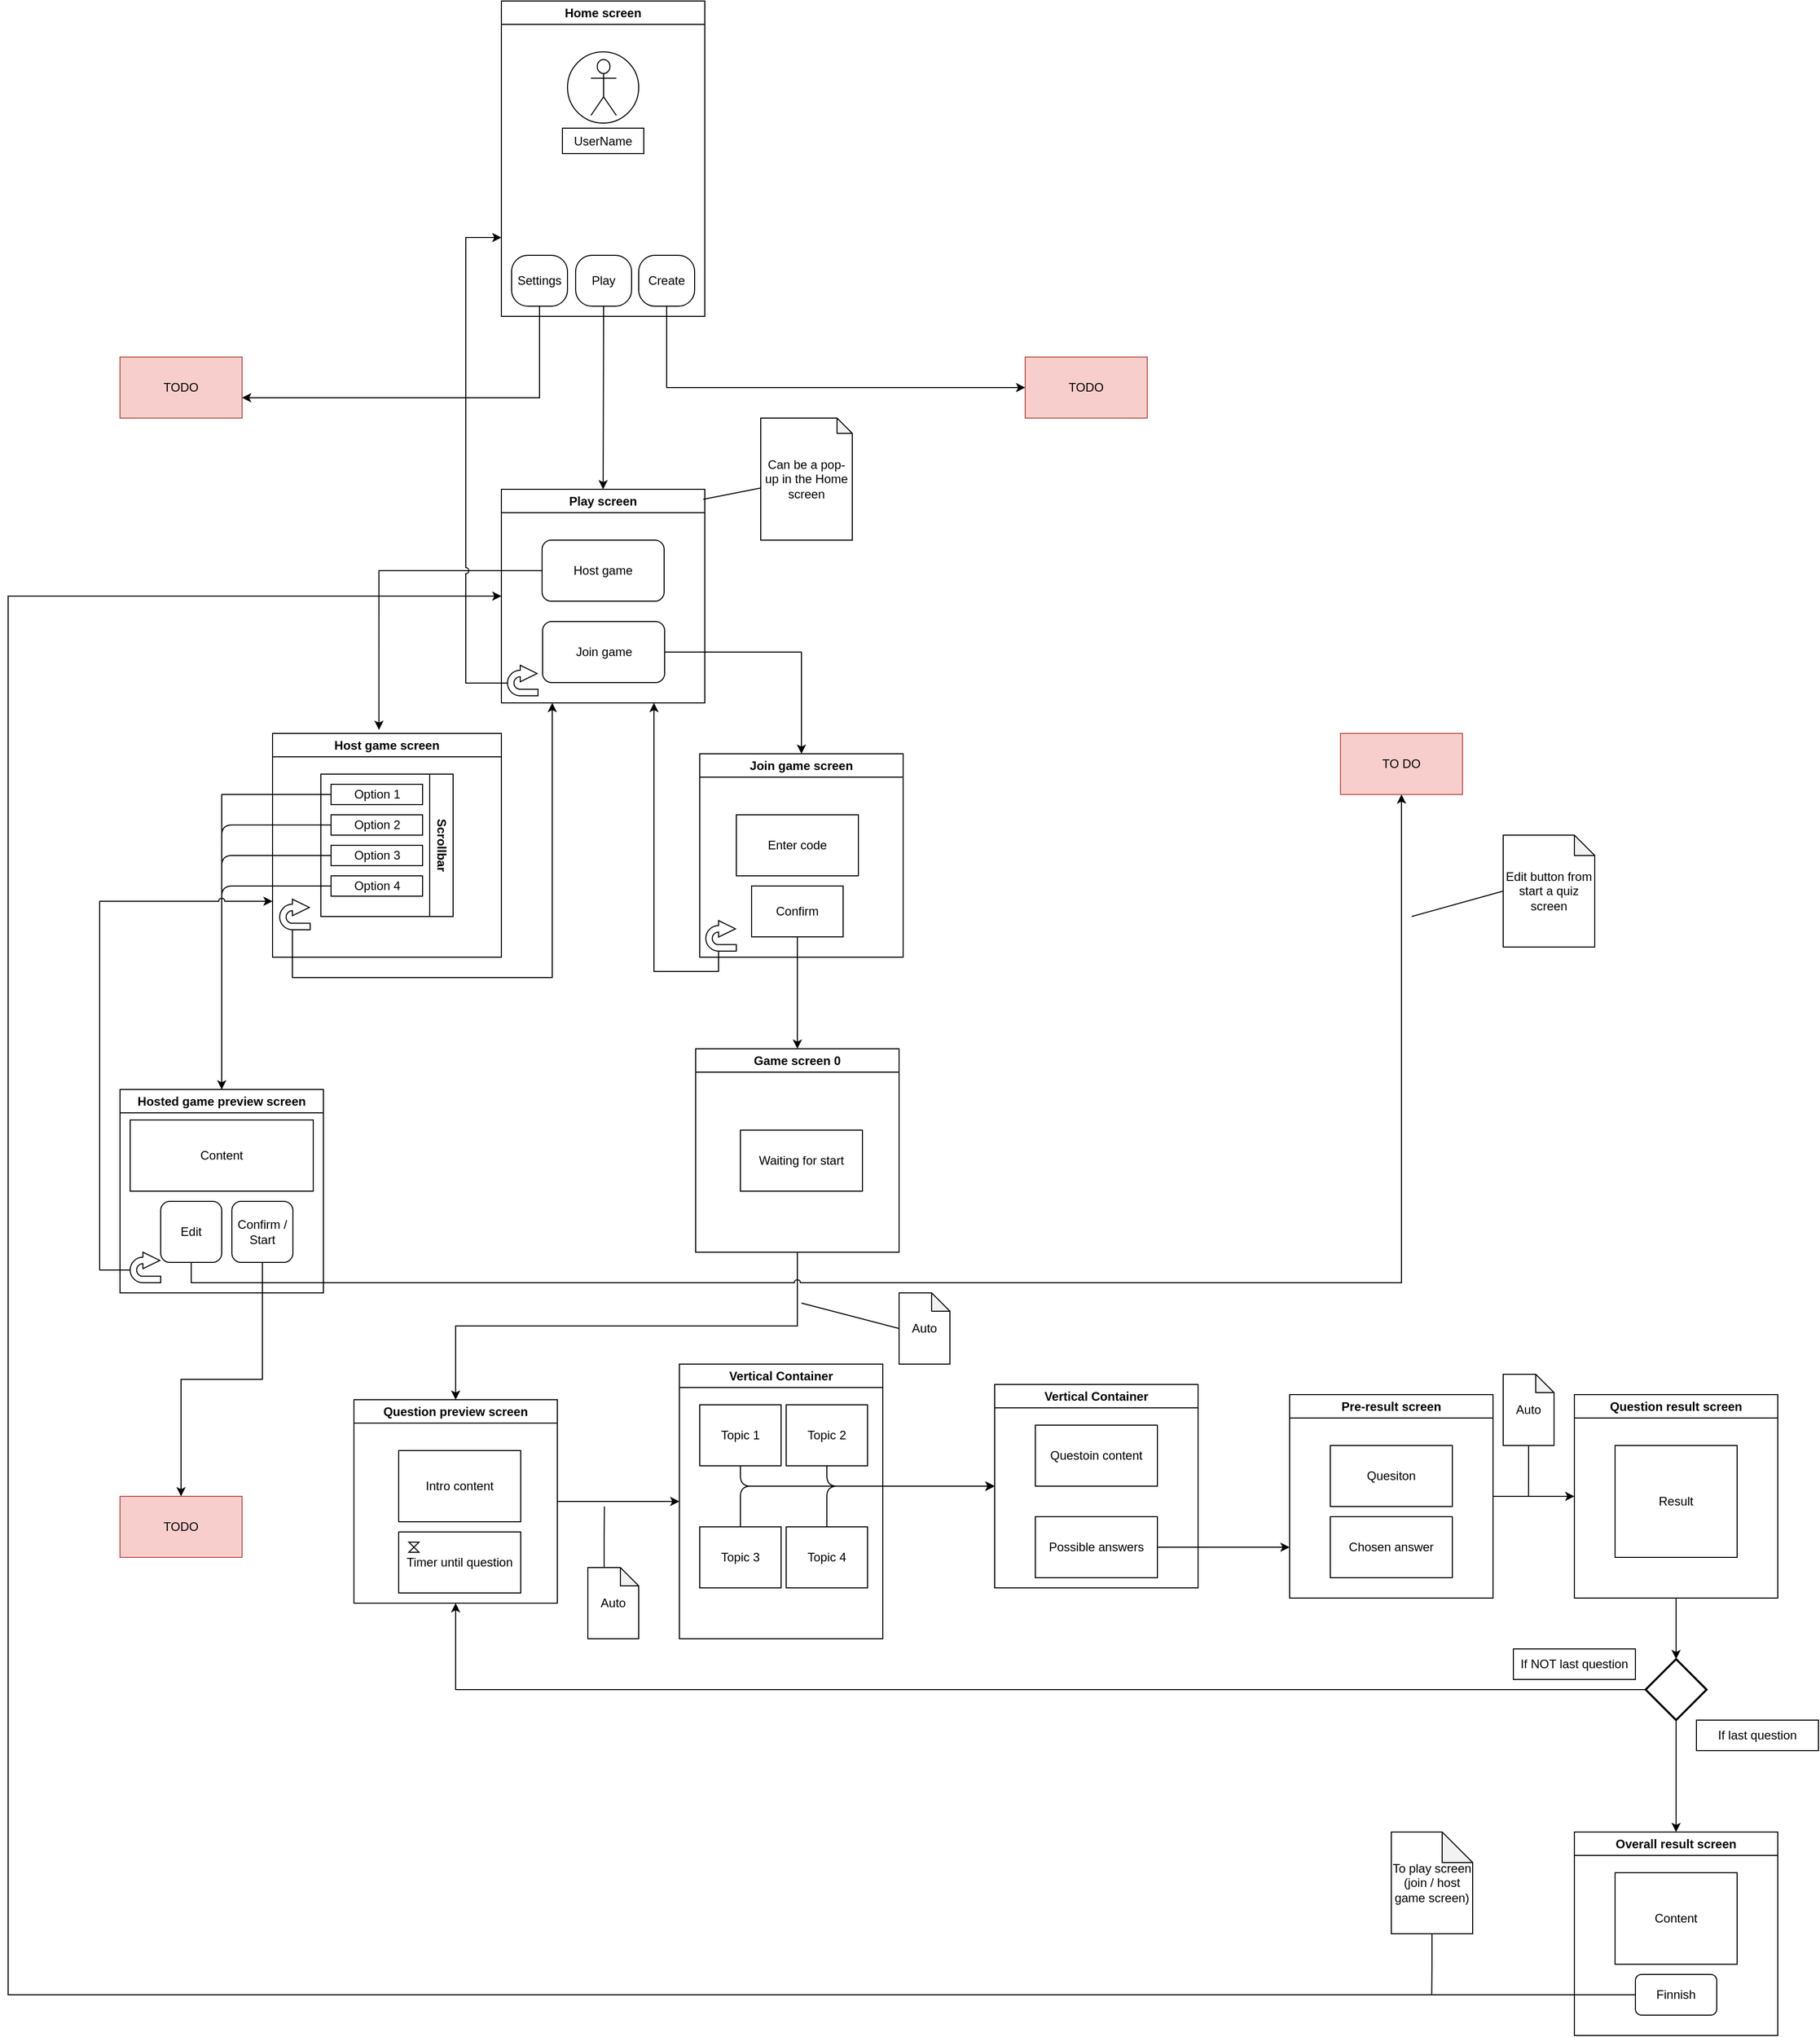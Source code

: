 <mxfile version="22.0.2" type="device">
  <diagram id="wFE0QG_FPsp0jaGvCLVb" name="APP navigation">
    <mxGraphModel dx="2056" dy="817" grid="1" gridSize="10" guides="1" tooltips="1" connect="1" arrows="1" fold="1" page="1" pageScale="1" pageWidth="850" pageHeight="1100" math="0" shadow="0">
      <root>
        <mxCell id="0" />
        <mxCell id="1" parent="0" />
        <mxCell id="n-mMuuMtZOQz2WrlE01w-2" value="Home screen" style="swimlane;whiteSpace=wrap;html=1;" parent="1" vertex="1">
          <mxGeometry x="325" y="130" width="200" height="310" as="geometry" />
        </mxCell>
        <mxCell id="n-mMuuMtZOQz2WrlE01w-3" value="" style="ellipse;whiteSpace=wrap;html=1;" parent="n-mMuuMtZOQz2WrlE01w-2" vertex="1">
          <mxGeometry x="65" y="50" width="70" height="70" as="geometry" />
        </mxCell>
        <mxCell id="n-mMuuMtZOQz2WrlE01w-4" value="UserName" style="rounded=0;whiteSpace=wrap;html=1;" parent="n-mMuuMtZOQz2WrlE01w-2" vertex="1">
          <mxGeometry x="60" y="125" width="80" height="25" as="geometry" />
        </mxCell>
        <mxCell id="n-mMuuMtZOQz2WrlE01w-5" value="" style="shape=umlActor;verticalLabelPosition=bottom;verticalAlign=top;html=1;outlineConnect=0;" parent="n-mMuuMtZOQz2WrlE01w-2" vertex="1">
          <mxGeometry x="88" y="57.5" width="25" height="55" as="geometry" />
        </mxCell>
        <mxCell id="n-mMuuMtZOQz2WrlE01w-6" value="Settings" style="rounded=1;whiteSpace=wrap;html=1;arcSize=32;" parent="n-mMuuMtZOQz2WrlE01w-2" vertex="1">
          <mxGeometry x="10" y="250" width="55" height="50" as="geometry" />
        </mxCell>
        <mxCell id="n-mMuuMtZOQz2WrlE01w-7" value="Play" style="rounded=1;whiteSpace=wrap;html=1;arcSize=32;" parent="n-mMuuMtZOQz2WrlE01w-2" vertex="1">
          <mxGeometry x="73" y="250" width="55" height="50" as="geometry" />
        </mxCell>
        <mxCell id="n-mMuuMtZOQz2WrlE01w-8" value="Create" style="rounded=1;whiteSpace=wrap;html=1;arcSize=32;" parent="n-mMuuMtZOQz2WrlE01w-2" vertex="1">
          <mxGeometry x="135" y="250" width="55" height="50" as="geometry" />
        </mxCell>
        <mxCell id="n-mMuuMtZOQz2WrlE01w-10" value="Play screen" style="swimlane;whiteSpace=wrap;html=1;" parent="1" vertex="1">
          <mxGeometry x="325" y="610" width="200" height="210" as="geometry">
            <mxRectangle x="325.5" y="600" width="110" height="30" as="alternateBounds" />
          </mxGeometry>
        </mxCell>
        <mxCell id="n-mMuuMtZOQz2WrlE01w-15" value="Host game" style="rounded=1;whiteSpace=wrap;html=1;" parent="n-mMuuMtZOQz2WrlE01w-10" vertex="1">
          <mxGeometry x="40" y="50" width="120" height="60" as="geometry" />
        </mxCell>
        <mxCell id="n-mMuuMtZOQz2WrlE01w-16" value="Join game" style="rounded=1;whiteSpace=wrap;html=1;" parent="n-mMuuMtZOQz2WrlE01w-10" vertex="1">
          <mxGeometry x="40.5" y="130" width="120" height="60" as="geometry" />
        </mxCell>
        <mxCell id="n-mMuuMtZOQz2WrlE01w-34" value="" style="html=1;shadow=0;dashed=0;align=center;verticalAlign=middle;shape=mxgraph.arrows2.uTurnArrow;dy=3.17;arrowHead=16.2;dx2=16.61;rotation=0;" parent="n-mMuuMtZOQz2WrlE01w-10" vertex="1">
          <mxGeometry x="6" y="173" width="30" height="30" as="geometry" />
        </mxCell>
        <mxCell id="n-mMuuMtZOQz2WrlE01w-9" style="edgeStyle=orthogonalEdgeStyle;rounded=0;orthogonalLoop=1;jettySize=auto;html=1;exitX=0.5;exitY=1;exitDx=0;exitDy=0;entryX=0.5;entryY=0;entryDx=0;entryDy=0;jumpStyle=arc;" parent="1" source="n-mMuuMtZOQz2WrlE01w-7" target="n-mMuuMtZOQz2WrlE01w-10" edge="1">
          <mxGeometry relative="1" as="geometry">
            <mxPoint x="425.586" y="590" as="targetPoint" />
          </mxGeometry>
        </mxCell>
        <mxCell id="n-mMuuMtZOQz2WrlE01w-12" style="orthogonalLoop=1;jettySize=auto;html=1;entryX=0.992;entryY=0.047;entryDx=0;entryDy=0;entryPerimeter=0;rounded=0;endArrow=none;endFill=0;" parent="1" source="n-mMuuMtZOQz2WrlE01w-11" target="n-mMuuMtZOQz2WrlE01w-10" edge="1">
          <mxGeometry relative="1" as="geometry" />
        </mxCell>
        <mxCell id="n-mMuuMtZOQz2WrlE01w-11" value="Can be a pop-up in the Home screen" style="shape=note;whiteSpace=wrap;html=1;backgroundOutline=1;darkOpacity=0.05;size=15;" parent="1" vertex="1">
          <mxGeometry x="580" y="540" width="90" height="120" as="geometry" />
        </mxCell>
        <mxCell id="n-mMuuMtZOQz2WrlE01w-19" value="Host game screen" style="swimlane;whiteSpace=wrap;html=1;" parent="1" vertex="1">
          <mxGeometry x="100" y="850" width="225" height="220" as="geometry" />
        </mxCell>
        <mxCell id="n-mMuuMtZOQz2WrlE01w-27" value="Scrollbar" style="swimlane;horizontal=0;whiteSpace=wrap;html=1;rotation=-180;" parent="n-mMuuMtZOQz2WrlE01w-19" vertex="1">
          <mxGeometry x="47.5" y="40" width="130" height="140" as="geometry" />
        </mxCell>
        <mxCell id="n-mMuuMtZOQz2WrlE01w-30" value="Option 1" style="rounded=0;whiteSpace=wrap;html=1;" parent="n-mMuuMtZOQz2WrlE01w-27" vertex="1">
          <mxGeometry x="10" y="10" width="90" height="20" as="geometry" />
        </mxCell>
        <mxCell id="n-mMuuMtZOQz2WrlE01w-31" value="Option 2" style="rounded=0;whiteSpace=wrap;html=1;" parent="n-mMuuMtZOQz2WrlE01w-27" vertex="1">
          <mxGeometry x="10" y="40" width="90" height="20" as="geometry" />
        </mxCell>
        <mxCell id="n-mMuuMtZOQz2WrlE01w-32" value="Option 3" style="rounded=0;whiteSpace=wrap;html=1;" parent="n-mMuuMtZOQz2WrlE01w-27" vertex="1">
          <mxGeometry x="10" y="70" width="90" height="20" as="geometry" />
        </mxCell>
        <mxCell id="n-mMuuMtZOQz2WrlE01w-33" value="Option 4" style="rounded=0;whiteSpace=wrap;html=1;" parent="n-mMuuMtZOQz2WrlE01w-27" vertex="1">
          <mxGeometry x="10" y="100" width="90" height="20" as="geometry" />
        </mxCell>
        <mxCell id="n-mMuuMtZOQz2WrlE01w-37" value="" style="html=1;shadow=0;dashed=0;align=center;verticalAlign=middle;shape=mxgraph.arrows2.uTurnArrow;dy=3.17;arrowHead=16.2;dx2=16.61;rotation=0;" parent="n-mMuuMtZOQz2WrlE01w-19" vertex="1">
          <mxGeometry x="7" y="163" width="30" height="30" as="geometry" />
        </mxCell>
        <mxCell id="n-mMuuMtZOQz2WrlE01w-18" style="edgeStyle=orthogonalEdgeStyle;rounded=0;orthogonalLoop=1;jettySize=auto;html=1;exitX=0;exitY=0.5;exitDx=0;exitDy=0;entryX=0.465;entryY=-0.016;entryDx=0;entryDy=0;entryPerimeter=0;jumpStyle=arc;" parent="1" source="n-mMuuMtZOQz2WrlE01w-15" target="n-mMuuMtZOQz2WrlE01w-19" edge="1">
          <mxGeometry relative="1" as="geometry">
            <mxPoint x="290" y="890" as="targetPoint" />
          </mxGeometry>
        </mxCell>
        <mxCell id="n-mMuuMtZOQz2WrlE01w-20" value="Join game screen" style="swimlane;whiteSpace=wrap;html=1;" parent="1" vertex="1">
          <mxGeometry x="520" y="870" width="200" height="200" as="geometry" />
        </mxCell>
        <mxCell id="n-mMuuMtZOQz2WrlE01w-43" value="" style="html=1;shadow=0;dashed=0;align=center;verticalAlign=middle;shape=mxgraph.arrows2.uTurnArrow;dy=3.17;arrowHead=16.2;dx2=16.61;rotation=0;" parent="n-mMuuMtZOQz2WrlE01w-20" vertex="1">
          <mxGeometry x="6" y="164" width="30" height="30" as="geometry" />
        </mxCell>
        <mxCell id="n-mMuuMtZOQz2WrlE01w-57" value="Enter code" style="rounded=0;whiteSpace=wrap;html=1;" parent="n-mMuuMtZOQz2WrlE01w-20" vertex="1">
          <mxGeometry x="36" y="60" width="120" height="60" as="geometry" />
        </mxCell>
        <mxCell id="n-mMuuMtZOQz2WrlE01w-58" value="Confirm" style="rounded=1;whiteSpace=wrap;html=1;arcSize=0;" parent="n-mMuuMtZOQz2WrlE01w-20" vertex="1">
          <mxGeometry x="51" y="130" width="90" height="50" as="geometry" />
        </mxCell>
        <mxCell id="n-mMuuMtZOQz2WrlE01w-17" style="edgeStyle=orthogonalEdgeStyle;rounded=0;orthogonalLoop=1;jettySize=auto;html=1;exitX=1;exitY=0.5;exitDx=0;exitDy=0;entryX=0.5;entryY=0;entryDx=0;entryDy=0;" parent="1" source="n-mMuuMtZOQz2WrlE01w-16" target="n-mMuuMtZOQz2WrlE01w-20" edge="1">
          <mxGeometry relative="1" as="geometry">
            <mxPoint x="560" y="880" as="targetPoint" />
          </mxGeometry>
        </mxCell>
        <mxCell id="n-mMuuMtZOQz2WrlE01w-38" style="edgeStyle=orthogonalEdgeStyle;rounded=0;orthogonalLoop=1;jettySize=auto;html=1;exitX=0;exitY=0;exitDx=0;exitDy=17.465;exitPerimeter=0;entryX=0;entryY=0.75;entryDx=0;entryDy=0;jumpStyle=arc;" parent="1" source="n-mMuuMtZOQz2WrlE01w-34" target="n-mMuuMtZOQz2WrlE01w-2" edge="1">
          <mxGeometry relative="1" as="geometry">
            <mxPoint x="330" y="410" as="targetPoint" />
            <Array as="points">
              <mxPoint x="290" y="801" />
              <mxPoint x="290" y="363" />
            </Array>
          </mxGeometry>
        </mxCell>
        <mxCell id="n-mMuuMtZOQz2WrlE01w-42" style="edgeStyle=orthogonalEdgeStyle;rounded=0;orthogonalLoop=1;jettySize=auto;html=1;entryX=0.25;entryY=1;entryDx=0;entryDy=0;exitX=0;exitY=0;exitDx=12.535;exitDy=30;exitPerimeter=0;" parent="1" source="n-mMuuMtZOQz2WrlE01w-37" target="n-mMuuMtZOQz2WrlE01w-10" edge="1">
          <mxGeometry relative="1" as="geometry">
            <Array as="points">
              <mxPoint x="119" y="1090" />
              <mxPoint x="375" y="1090" />
            </Array>
          </mxGeometry>
        </mxCell>
        <mxCell id="n-mMuuMtZOQz2WrlE01w-44" style="edgeStyle=orthogonalEdgeStyle;rounded=0;orthogonalLoop=1;jettySize=auto;html=1;exitX=0;exitY=0;exitDx=12.535;exitDy=30;exitPerimeter=0;entryX=0.75;entryY=1;entryDx=0;entryDy=0;" parent="1" source="n-mMuuMtZOQz2WrlE01w-43" target="n-mMuuMtZOQz2WrlE01w-10" edge="1">
          <mxGeometry relative="1" as="geometry" />
        </mxCell>
        <mxCell id="n-mMuuMtZOQz2WrlE01w-49" value="Hosted game preview screen" style="swimlane;whiteSpace=wrap;html=1;" parent="1" vertex="1">
          <mxGeometry x="-50" y="1200" width="200" height="200" as="geometry" />
        </mxCell>
        <mxCell id="n-mMuuMtZOQz2WrlE01w-50" value="Content" style="rounded=0;whiteSpace=wrap;html=1;" parent="n-mMuuMtZOQz2WrlE01w-49" vertex="1">
          <mxGeometry x="10" y="30" width="180" height="70" as="geometry" />
        </mxCell>
        <mxCell id="n-mMuuMtZOQz2WrlE01w-51" value="Confirm / Start" style="rounded=1;whiteSpace=wrap;html=1;" parent="n-mMuuMtZOQz2WrlE01w-49" vertex="1">
          <mxGeometry x="110" y="110" width="60" height="60" as="geometry" />
        </mxCell>
        <mxCell id="n-mMuuMtZOQz2WrlE01w-52" value="" style="html=1;shadow=0;dashed=0;align=center;verticalAlign=middle;shape=mxgraph.arrows2.uTurnArrow;dy=3.17;arrowHead=16.2;dx2=16.61;rotation=0;" parent="n-mMuuMtZOQz2WrlE01w-49" vertex="1">
          <mxGeometry x="10" y="160" width="30" height="30" as="geometry" />
        </mxCell>
        <mxCell id="n-mMuuMtZOQz2WrlE01w-59" value="Edit" style="rounded=1;whiteSpace=wrap;html=1;" parent="n-mMuuMtZOQz2WrlE01w-49" vertex="1">
          <mxGeometry x="40" y="110" width="60" height="60" as="geometry" />
        </mxCell>
        <mxCell id="n-mMuuMtZOQz2WrlE01w-45" style="edgeStyle=orthogonalEdgeStyle;rounded=0;orthogonalLoop=1;jettySize=auto;html=1;exitX=0;exitY=0.5;exitDx=0;exitDy=0;entryX=0.5;entryY=0;entryDx=0;entryDy=0;jumpStyle=none;" parent="1" source="n-mMuuMtZOQz2WrlE01w-30" target="n-mMuuMtZOQz2WrlE01w-49" edge="1">
          <mxGeometry relative="1" as="geometry">
            <mxPoint x="40.0" y="1190" as="targetPoint" />
          </mxGeometry>
        </mxCell>
        <mxCell id="n-mMuuMtZOQz2WrlE01w-53" style="edgeStyle=orthogonalEdgeStyle;rounded=0;orthogonalLoop=1;jettySize=auto;html=1;exitX=0;exitY=0;exitDx=0;exitDy=17.465;exitPerimeter=0;jumpStyle=arc;entryX=0;entryY=0.75;entryDx=0;entryDy=0;" parent="1" source="n-mMuuMtZOQz2WrlE01w-52" target="n-mMuuMtZOQz2WrlE01w-19" edge="1">
          <mxGeometry relative="1" as="geometry">
            <mxPoint x="100" y="1020" as="targetPoint" />
            <Array as="points">
              <mxPoint x="-70" y="1378" />
              <mxPoint x="-70" y="1015" />
            </Array>
          </mxGeometry>
        </mxCell>
        <mxCell id="n-mMuuMtZOQz2WrlE01w-62" style="rounded=0;orthogonalLoop=1;jettySize=auto;html=1;exitX=0;exitY=0.5;exitDx=0;exitDy=0;exitPerimeter=0;endArrow=none;endFill=0;" parent="1" source="n-mMuuMtZOQz2WrlE01w-61" edge="1">
          <mxGeometry relative="1" as="geometry">
            <mxPoint x="1220" y="1030" as="targetPoint" />
          </mxGeometry>
        </mxCell>
        <mxCell id="n-mMuuMtZOQz2WrlE01w-61" value="Edit button from start a quiz screen" style="shape=note;whiteSpace=wrap;html=1;backgroundOutline=1;darkOpacity=0.05;size=20;" parent="1" vertex="1">
          <mxGeometry x="1310" y="950" width="90" height="110" as="geometry" />
        </mxCell>
        <mxCell id="n-mMuuMtZOQz2WrlE01w-66" style="edgeStyle=orthogonalEdgeStyle;rounded=0;orthogonalLoop=1;jettySize=auto;html=1;exitX=0.5;exitY=1;exitDx=0;exitDy=0;jumpStyle=arc;entryX=0.5;entryY=0;entryDx=0;entryDy=0;" parent="1" source="n-mMuuMtZOQz2WrlE01w-64" target="n-mMuuMtZOQz2WrlE01w-101" edge="1">
          <mxGeometry relative="1" as="geometry">
            <mxPoint x="616.333" y="1520" as="targetPoint" />
          </mxGeometry>
        </mxCell>
        <mxCell id="n-mMuuMtZOQz2WrlE01w-64" value="Game screen 0" style="swimlane;whiteSpace=wrap;html=1;" parent="1" vertex="1">
          <mxGeometry x="516" y="1160" width="200" height="200" as="geometry" />
        </mxCell>
        <mxCell id="n-mMuuMtZOQz2WrlE01w-65" value="Waiting for start" style="rounded=0;whiteSpace=wrap;html=1;" parent="n-mMuuMtZOQz2WrlE01w-64" vertex="1">
          <mxGeometry x="44" y="80" width="120" height="60" as="geometry" />
        </mxCell>
        <mxCell id="n-mMuuMtZOQz2WrlE01w-63" style="edgeStyle=orthogonalEdgeStyle;rounded=0;orthogonalLoop=1;jettySize=auto;html=1;exitX=0.5;exitY=1;exitDx=0;exitDy=0;entryX=0.5;entryY=0;entryDx=0;entryDy=0;" parent="1" source="n-mMuuMtZOQz2WrlE01w-58" target="n-mMuuMtZOQz2WrlE01w-64" edge="1">
          <mxGeometry relative="1" as="geometry">
            <mxPoint x="616.333" y="1170" as="targetPoint" />
          </mxGeometry>
        </mxCell>
        <mxCell id="n-mMuuMtZOQz2WrlE01w-68" value="Vertical Container" style="swimlane;whiteSpace=wrap;html=1;" parent="1" vertex="1">
          <mxGeometry x="810" y="1490" width="200" height="200" as="geometry" />
        </mxCell>
        <mxCell id="n-mMuuMtZOQz2WrlE01w-76" value="Questoin content" style="rounded=0;whiteSpace=wrap;html=1;" parent="n-mMuuMtZOQz2WrlE01w-68" vertex="1">
          <mxGeometry x="40" y="40" width="120" height="60" as="geometry" />
        </mxCell>
        <mxCell id="n-mMuuMtZOQz2WrlE01w-77" value="Possible answers" style="rounded=0;whiteSpace=wrap;html=1;" parent="n-mMuuMtZOQz2WrlE01w-68" vertex="1">
          <mxGeometry x="40" y="130" width="120" height="60" as="geometry" />
        </mxCell>
        <mxCell id="n-mMuuMtZOQz2WrlE01w-84" style="edgeStyle=orthogonalEdgeStyle;rounded=0;orthogonalLoop=1;jettySize=auto;html=1;exitX=1;exitY=0.5;exitDx=0;exitDy=0;entryX=0;entryY=0.5;entryDx=0;entryDy=0;" parent="1" source="n-mMuuMtZOQz2WrlE01w-79" target="n-mMuuMtZOQz2WrlE01w-82" edge="1">
          <mxGeometry relative="1" as="geometry" />
        </mxCell>
        <mxCell id="n-mMuuMtZOQz2WrlE01w-79" value="Pre-result screen" style="swimlane;whiteSpace=wrap;html=1;" parent="1" vertex="1">
          <mxGeometry x="1100" y="1500" width="200" height="200" as="geometry" />
        </mxCell>
        <mxCell id="n-mMuuMtZOQz2WrlE01w-80" value="Quesiton" style="rounded=0;whiteSpace=wrap;html=1;" parent="n-mMuuMtZOQz2WrlE01w-79" vertex="1">
          <mxGeometry x="40" y="50" width="120" height="60" as="geometry" />
        </mxCell>
        <mxCell id="n-mMuuMtZOQz2WrlE01w-81" value="Chosen answer" style="rounded=0;whiteSpace=wrap;html=1;" parent="n-mMuuMtZOQz2WrlE01w-79" vertex="1">
          <mxGeometry x="40" y="120" width="120" height="60" as="geometry" />
        </mxCell>
        <mxCell id="n-mMuuMtZOQz2WrlE01w-78" style="edgeStyle=orthogonalEdgeStyle;rounded=0;orthogonalLoop=1;jettySize=auto;html=1;exitX=1;exitY=0.5;exitDx=0;exitDy=0;entryX=0;entryY=0.75;entryDx=0;entryDy=0;" parent="1" source="n-mMuuMtZOQz2WrlE01w-77" target="n-mMuuMtZOQz2WrlE01w-79" edge="1">
          <mxGeometry relative="1" as="geometry">
            <mxPoint x="1110" y="1650" as="targetPoint" />
          </mxGeometry>
        </mxCell>
        <mxCell id="n-mMuuMtZOQz2WrlE01w-85" style="edgeStyle=orthogonalEdgeStyle;rounded=0;orthogonalLoop=1;jettySize=auto;html=1;entryX=0.5;entryY=1;entryDx=0;entryDy=0;exitX=0;exitY=0.5;exitDx=0;exitDy=0;exitPerimeter=0;" parent="1" source="n-mMuuMtZOQz2WrlE01w-110" target="n-mMuuMtZOQz2WrlE01w-101" edge="1">
          <mxGeometry relative="1" as="geometry">
            <mxPoint x="1290" y="1780" as="sourcePoint" />
            <mxPoint x="420" y="1860" as="targetPoint" />
            <Array as="points">
              <mxPoint x="280" y="1790" />
            </Array>
          </mxGeometry>
        </mxCell>
        <mxCell id="n-mMuuMtZOQz2WrlE01w-111" style="edgeStyle=orthogonalEdgeStyle;rounded=0;orthogonalLoop=1;jettySize=auto;html=1;exitX=0.5;exitY=1;exitDx=0;exitDy=0;entryX=0.5;entryY=0;entryDx=0;entryDy=0;entryPerimeter=0;" parent="1" source="n-mMuuMtZOQz2WrlE01w-82" target="n-mMuuMtZOQz2WrlE01w-110" edge="1">
          <mxGeometry relative="1" as="geometry" />
        </mxCell>
        <mxCell id="n-mMuuMtZOQz2WrlE01w-82" value="Question result screen" style="swimlane;whiteSpace=wrap;html=1;" parent="1" vertex="1">
          <mxGeometry x="1380" y="1500" width="200" height="200" as="geometry" />
        </mxCell>
        <mxCell id="n-mMuuMtZOQz2WrlE01w-83" value="Result" style="rounded=0;whiteSpace=wrap;html=1;" parent="n-mMuuMtZOQz2WrlE01w-82" vertex="1">
          <mxGeometry x="40" y="50" width="120" height="110" as="geometry" />
        </mxCell>
        <mxCell id="n-mMuuMtZOQz2WrlE01w-87" style="rounded=0;orthogonalLoop=1;jettySize=auto;html=1;exitX=0;exitY=0.5;exitDx=0;exitDy=0;exitPerimeter=0;endArrow=none;endFill=0;" parent="1" source="n-mMuuMtZOQz2WrlE01w-86" edge="1">
          <mxGeometry relative="1" as="geometry">
            <mxPoint x="620" y="1410" as="targetPoint" />
          </mxGeometry>
        </mxCell>
        <mxCell id="n-mMuuMtZOQz2WrlE01w-86" value="Auto" style="shape=note;whiteSpace=wrap;html=1;backgroundOutline=1;darkOpacity=0.05;size=18;" parent="1" vertex="1">
          <mxGeometry x="716" y="1400" width="50" height="70" as="geometry" />
        </mxCell>
        <mxCell id="n-mMuuMtZOQz2WrlE01w-108" style="edgeStyle=orthogonalEdgeStyle;rounded=0;orthogonalLoop=1;jettySize=auto;html=1;exitX=0;exitY=0;exitDx=16;exitDy=0;exitPerimeter=0;endArrow=none;endFill=0;" parent="1" source="n-mMuuMtZOQz2WrlE01w-88" edge="1">
          <mxGeometry relative="1" as="geometry">
            <mxPoint x="426.261" y="1610" as="targetPoint" />
          </mxGeometry>
        </mxCell>
        <mxCell id="n-mMuuMtZOQz2WrlE01w-88" value="Auto" style="shape=note;whiteSpace=wrap;html=1;backgroundOutline=1;darkOpacity=0.05;size=18;" parent="1" vertex="1">
          <mxGeometry x="410" y="1670" width="50" height="70" as="geometry" />
        </mxCell>
        <mxCell id="n-mMuuMtZOQz2WrlE01w-91" style="edgeStyle=orthogonalEdgeStyle;rounded=0;orthogonalLoop=1;jettySize=auto;html=1;exitX=0.5;exitY=1;exitDx=0;exitDy=0;exitPerimeter=0;endArrow=none;endFill=0;" parent="1" source="n-mMuuMtZOQz2WrlE01w-90" edge="1">
          <mxGeometry relative="1" as="geometry">
            <mxPoint x="1334.957" y="1600" as="targetPoint" />
          </mxGeometry>
        </mxCell>
        <mxCell id="n-mMuuMtZOQz2WrlE01w-90" value="Auto" style="shape=note;whiteSpace=wrap;html=1;backgroundOutline=1;darkOpacity=0.05;size=18;" parent="1" vertex="1">
          <mxGeometry x="1310" y="1480" width="50" height="70" as="geometry" />
        </mxCell>
        <mxCell id="n-mMuuMtZOQz2WrlE01w-92" value="Vertical Container" style="swimlane;whiteSpace=wrap;html=1;" parent="1" vertex="1">
          <mxGeometry x="500" y="1470" width="200" height="270" as="geometry" />
        </mxCell>
        <mxCell id="n-mMuuMtZOQz2WrlE01w-93" value="Topic 1" style="rounded=0;whiteSpace=wrap;html=1;" parent="n-mMuuMtZOQz2WrlE01w-92" vertex="1">
          <mxGeometry x="20" y="40" width="80" height="60" as="geometry" />
        </mxCell>
        <mxCell id="n-mMuuMtZOQz2WrlE01w-94" value="Topic 2" style="rounded=0;whiteSpace=wrap;html=1;" parent="n-mMuuMtZOQz2WrlE01w-92" vertex="1">
          <mxGeometry x="105" y="40" width="80" height="60" as="geometry" />
        </mxCell>
        <mxCell id="n-mMuuMtZOQz2WrlE01w-95" value="Topic 3" style="rounded=0;whiteSpace=wrap;html=1;" parent="n-mMuuMtZOQz2WrlE01w-92" vertex="1">
          <mxGeometry x="20" y="160" width="80" height="60" as="geometry" />
        </mxCell>
        <mxCell id="n-mMuuMtZOQz2WrlE01w-96" value="Topic 4" style="rounded=0;whiteSpace=wrap;html=1;" parent="n-mMuuMtZOQz2WrlE01w-92" vertex="1">
          <mxGeometry x="105" y="160" width="80" height="60" as="geometry" />
        </mxCell>
        <mxCell id="n-mMuuMtZOQz2WrlE01w-97" style="edgeStyle=orthogonalEdgeStyle;rounded=1;orthogonalLoop=1;jettySize=auto;html=1;exitX=0.5;exitY=1;exitDx=0;exitDy=0;entryX=0;entryY=0.5;entryDx=0;entryDy=0;" parent="1" source="n-mMuuMtZOQz2WrlE01w-93" target="n-mMuuMtZOQz2WrlE01w-68" edge="1">
          <mxGeometry relative="1" as="geometry">
            <mxPoint x="516" y="1590" as="targetPoint" />
          </mxGeometry>
        </mxCell>
        <mxCell id="n-mMuuMtZOQz2WrlE01w-98" style="edgeStyle=orthogonalEdgeStyle;rounded=1;orthogonalLoop=1;jettySize=auto;html=1;exitX=0.5;exitY=1;exitDx=0;exitDy=0;entryX=0;entryY=0.5;entryDx=0;entryDy=0;" parent="1" source="n-mMuuMtZOQz2WrlE01w-94" target="n-mMuuMtZOQz2WrlE01w-68" edge="1">
          <mxGeometry relative="1" as="geometry">
            <mxPoint x="516" y="1590" as="targetPoint" />
          </mxGeometry>
        </mxCell>
        <mxCell id="n-mMuuMtZOQz2WrlE01w-99" style="edgeStyle=orthogonalEdgeStyle;rounded=1;orthogonalLoop=1;jettySize=auto;html=1;exitX=0.5;exitY=0;exitDx=0;exitDy=0;entryX=0;entryY=0.5;entryDx=0;entryDy=0;" parent="1" source="n-mMuuMtZOQz2WrlE01w-95" target="n-mMuuMtZOQz2WrlE01w-68" edge="1">
          <mxGeometry relative="1" as="geometry">
            <mxPoint x="516" y="1590" as="targetPoint" />
          </mxGeometry>
        </mxCell>
        <mxCell id="n-mMuuMtZOQz2WrlE01w-54" style="edgeStyle=orthogonalEdgeStyle;rounded=1;orthogonalLoop=1;jettySize=auto;html=1;exitX=0;exitY=0.5;exitDx=0;exitDy=0;endArrow=none;endFill=0;entryX=0.5;entryY=0;entryDx=0;entryDy=0;" parent="1" source="n-mMuuMtZOQz2WrlE01w-31" target="n-mMuuMtZOQz2WrlE01w-49" edge="1">
          <mxGeometry relative="1" as="geometry">
            <mxPoint x="50" y="940" as="targetPoint" />
          </mxGeometry>
        </mxCell>
        <mxCell id="n-mMuuMtZOQz2WrlE01w-55" style="edgeStyle=orthogonalEdgeStyle;rounded=1;orthogonalLoop=1;jettySize=auto;html=1;exitX=0;exitY=0.5;exitDx=0;exitDy=0;endArrow=none;endFill=0;entryX=0.5;entryY=0;entryDx=0;entryDy=0;" parent="1" source="n-mMuuMtZOQz2WrlE01w-32" target="n-mMuuMtZOQz2WrlE01w-49" edge="1">
          <mxGeometry relative="1" as="geometry">
            <mxPoint x="50" y="970.4" as="targetPoint" />
          </mxGeometry>
        </mxCell>
        <mxCell id="n-mMuuMtZOQz2WrlE01w-56" style="edgeStyle=orthogonalEdgeStyle;rounded=1;orthogonalLoop=1;jettySize=auto;html=1;exitX=0;exitY=0.5;exitDx=0;exitDy=0;endArrow=none;endFill=0;entryX=0.5;entryY=0;entryDx=0;entryDy=0;" parent="1" source="n-mMuuMtZOQz2WrlE01w-33" target="n-mMuuMtZOQz2WrlE01w-49" edge="1">
          <mxGeometry relative="1" as="geometry">
            <mxPoint x="50" y="1000" as="targetPoint" />
          </mxGeometry>
        </mxCell>
        <mxCell id="n-mMuuMtZOQz2WrlE01w-106" style="edgeStyle=orthogonalEdgeStyle;rounded=0;orthogonalLoop=1;jettySize=auto;html=1;exitX=1;exitY=0.5;exitDx=0;exitDy=0;entryX=0;entryY=0.5;entryDx=0;entryDy=0;" parent="1" source="n-mMuuMtZOQz2WrlE01w-101" target="n-mMuuMtZOQz2WrlE01w-92" edge="1">
          <mxGeometry relative="1" as="geometry">
            <mxPoint x="500" y="1540" as="targetPoint" />
          </mxGeometry>
        </mxCell>
        <mxCell id="n-mMuuMtZOQz2WrlE01w-101" value="Question preview screen" style="swimlane;whiteSpace=wrap;html=1;" parent="1" vertex="1">
          <mxGeometry x="180" y="1505" width="200" height="200" as="geometry" />
        </mxCell>
        <mxCell id="n-mMuuMtZOQz2WrlE01w-102" value="Intro content" style="rounded=0;whiteSpace=wrap;html=1;" parent="n-mMuuMtZOQz2WrlE01w-101" vertex="1">
          <mxGeometry x="44" y="50" width="120" height="70" as="geometry" />
        </mxCell>
        <mxCell id="n-mMuuMtZOQz2WrlE01w-103" value="Timer until question" style="rounded=0;whiteSpace=wrap;html=1;" parent="n-mMuuMtZOQz2WrlE01w-101" vertex="1">
          <mxGeometry x="44" y="130" width="120" height="60" as="geometry" />
        </mxCell>
        <mxCell id="n-mMuuMtZOQz2WrlE01w-104" value="" style="shape=collate;whiteSpace=wrap;html=1;" parent="n-mMuuMtZOQz2WrlE01w-101" vertex="1">
          <mxGeometry x="54" y="140" width="10" height="10" as="geometry" />
        </mxCell>
        <mxCell id="n-mMuuMtZOQz2WrlE01w-105" style="edgeStyle=orthogonalEdgeStyle;rounded=1;orthogonalLoop=1;jettySize=auto;html=1;exitX=0.5;exitY=0;exitDx=0;exitDy=0;entryX=0;entryY=0.5;entryDx=0;entryDy=0;" parent="1" source="n-mMuuMtZOQz2WrlE01w-96" target="n-mMuuMtZOQz2WrlE01w-68" edge="1">
          <mxGeometry relative="1" as="geometry" />
        </mxCell>
        <mxCell id="n-mMuuMtZOQz2WrlE01w-113" style="edgeStyle=orthogonalEdgeStyle;rounded=0;orthogonalLoop=1;jettySize=auto;html=1;exitX=0.5;exitY=1;exitDx=0;exitDy=0;exitPerimeter=0;" parent="1" source="n-mMuuMtZOQz2WrlE01w-110" target="n-mMuuMtZOQz2WrlE01w-114" edge="1">
          <mxGeometry relative="1" as="geometry">
            <mxPoint x="1479.737" y="1890" as="targetPoint" />
          </mxGeometry>
        </mxCell>
        <mxCell id="n-mMuuMtZOQz2WrlE01w-110" value="" style="strokeWidth=2;html=1;shape=mxgraph.flowchart.decision;whiteSpace=wrap;" parent="1" vertex="1">
          <mxGeometry x="1450" y="1760" width="60" height="60" as="geometry" />
        </mxCell>
        <mxCell id="n-mMuuMtZOQz2WrlE01w-112" value="If NOT last question" style="rounded=1;whiteSpace=wrap;html=1;arcSize=0;" parent="1" vertex="1">
          <mxGeometry x="1320" y="1750" width="120" height="30" as="geometry" />
        </mxCell>
        <mxCell id="n-mMuuMtZOQz2WrlE01w-114" value="Overall result screen" style="swimlane;whiteSpace=wrap;html=1;" parent="1" vertex="1">
          <mxGeometry x="1379.997" y="1930" width="200" height="200" as="geometry" />
        </mxCell>
        <mxCell id="n-mMuuMtZOQz2WrlE01w-118" value="Finnish" style="rounded=1;whiteSpace=wrap;html=1;" parent="n-mMuuMtZOQz2WrlE01w-114" vertex="1">
          <mxGeometry x="60" y="140" width="80" height="40" as="geometry" />
        </mxCell>
        <mxCell id="n-mMuuMtZOQz2WrlE01w-115" value="If last question" style="rounded=1;whiteSpace=wrap;html=1;arcSize=0;" parent="1" vertex="1">
          <mxGeometry x="1500" y="1820" width="120" height="30" as="geometry" />
        </mxCell>
        <mxCell id="n-mMuuMtZOQz2WrlE01w-116" value="Content" style="rounded=0;whiteSpace=wrap;html=1;" parent="1" vertex="1">
          <mxGeometry x="1420" y="1970" width="120" height="90" as="geometry" />
        </mxCell>
        <mxCell id="n-mMuuMtZOQz2WrlE01w-119" style="edgeStyle=orthogonalEdgeStyle;rounded=0;orthogonalLoop=1;jettySize=auto;html=1;exitX=0;exitY=0.5;exitDx=0;exitDy=0;entryX=0;entryY=0.5;entryDx=0;entryDy=0;" parent="1" source="n-mMuuMtZOQz2WrlE01w-118" target="n-mMuuMtZOQz2WrlE01w-10" edge="1">
          <mxGeometry relative="1" as="geometry">
            <Array as="points">
              <mxPoint x="-160" y="2090" />
              <mxPoint x="-160" y="715" />
            </Array>
          </mxGeometry>
        </mxCell>
        <mxCell id="n-mMuuMtZOQz2WrlE01w-121" style="edgeStyle=orthogonalEdgeStyle;rounded=0;orthogonalLoop=1;jettySize=auto;html=1;exitX=0.5;exitY=1;exitDx=0;exitDy=0;exitPerimeter=0;endArrow=none;endFill=0;" parent="1" source="n-mMuuMtZOQz2WrlE01w-120" edge="1">
          <mxGeometry relative="1" as="geometry">
            <mxPoint x="1239.737" y="2090" as="targetPoint" />
          </mxGeometry>
        </mxCell>
        <mxCell id="n-mMuuMtZOQz2WrlE01w-120" value="To play screen (join / host game screen)" style="shape=note;whiteSpace=wrap;html=1;backgroundOutline=1;darkOpacity=0.05;" parent="1" vertex="1">
          <mxGeometry x="1200" y="1930" width="80" height="100" as="geometry" />
        </mxCell>
        <mxCell id="n-mMuuMtZOQz2WrlE01w-122" value="TO DO" style="rounded=0;whiteSpace=wrap;html=1;fillColor=#f8cecc;strokeColor=#b85450;" parent="1" vertex="1">
          <mxGeometry x="1150" y="850" width="120" height="60" as="geometry" />
        </mxCell>
        <mxCell id="n-mMuuMtZOQz2WrlE01w-60" style="edgeStyle=orthogonalEdgeStyle;rounded=0;orthogonalLoop=1;jettySize=auto;html=1;exitX=0.5;exitY=1;exitDx=0;exitDy=0;jumpStyle=arc;entryX=0.5;entryY=1;entryDx=0;entryDy=0;" parent="1" source="n-mMuuMtZOQz2WrlE01w-59" target="n-mMuuMtZOQz2WrlE01w-122" edge="1">
          <mxGeometry relative="1" as="geometry">
            <mxPoint x="1210" y="920" as="targetPoint" />
          </mxGeometry>
        </mxCell>
        <mxCell id="n-mMuuMtZOQz2WrlE01w-124" value="TODO" style="rounded=0;whiteSpace=wrap;html=1;fillColor=#f8cecc;strokeColor=#b85450;" parent="1" vertex="1">
          <mxGeometry x="-50" y="480" width="120" height="60" as="geometry" />
        </mxCell>
        <mxCell id="n-mMuuMtZOQz2WrlE01w-123" style="edgeStyle=orthogonalEdgeStyle;rounded=0;orthogonalLoop=1;jettySize=auto;html=1;exitX=0.5;exitY=1;exitDx=0;exitDy=0;" parent="1" source="n-mMuuMtZOQz2WrlE01w-6" target="n-mMuuMtZOQz2WrlE01w-124" edge="1">
          <mxGeometry relative="1" as="geometry">
            <mxPoint x="60" y="520" as="targetPoint" />
            <Array as="points">
              <mxPoint x="362" y="520" />
            </Array>
          </mxGeometry>
        </mxCell>
        <mxCell id="n-mMuuMtZOQz2WrlE01w-126" value="TODO" style="rounded=0;whiteSpace=wrap;html=1;fillColor=#f8cecc;strokeColor=#b85450;" parent="1" vertex="1">
          <mxGeometry x="840" y="480" width="120" height="60" as="geometry" />
        </mxCell>
        <mxCell id="n-mMuuMtZOQz2WrlE01w-125" style="edgeStyle=orthogonalEdgeStyle;rounded=0;orthogonalLoop=1;jettySize=auto;html=1;exitX=0.5;exitY=1;exitDx=0;exitDy=0;" parent="1" source="n-mMuuMtZOQz2WrlE01w-8" target="n-mMuuMtZOQz2WrlE01w-126" edge="1">
          <mxGeometry relative="1" as="geometry">
            <mxPoint x="900" y="510" as="targetPoint" />
            <Array as="points">
              <mxPoint x="487" y="510" />
            </Array>
          </mxGeometry>
        </mxCell>
        <mxCell id="Lq3URIFM82wCFXjZbgQg-2" value="TODO" style="rounded=0;whiteSpace=wrap;html=1;fillColor=#f8cecc;strokeColor=#b85450;" parent="1" vertex="1">
          <mxGeometry x="-50" y="1600" width="120" height="60" as="geometry" />
        </mxCell>
        <mxCell id="Lq3URIFM82wCFXjZbgQg-1" style="edgeStyle=orthogonalEdgeStyle;rounded=0;orthogonalLoop=1;jettySize=auto;html=1;exitX=0.5;exitY=1;exitDx=0;exitDy=0;entryX=0.5;entryY=0;entryDx=0;entryDy=0;" parent="1" source="n-mMuuMtZOQz2WrlE01w-51" target="Lq3URIFM82wCFXjZbgQg-2" edge="1">
          <mxGeometry relative="1" as="geometry">
            <mxPoint x="-80" y="1650" as="targetPoint" />
          </mxGeometry>
        </mxCell>
      </root>
    </mxGraphModel>
  </diagram>
</mxfile>

